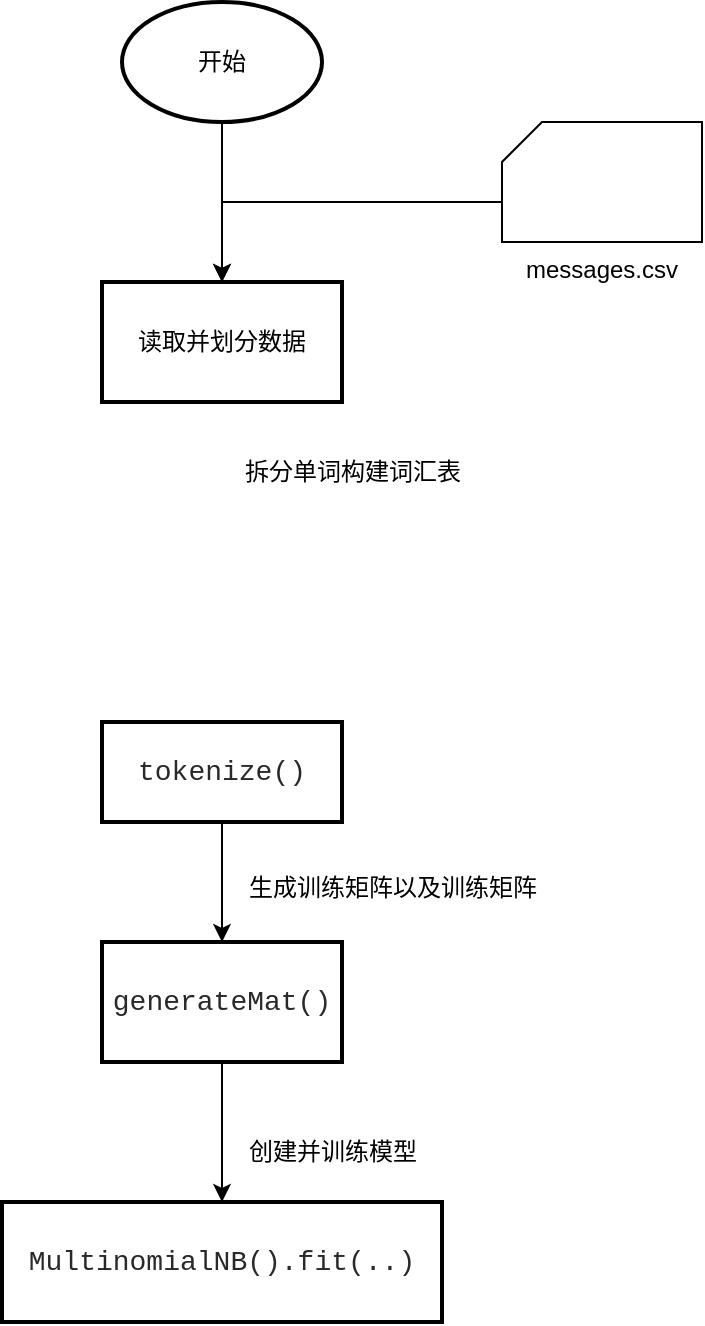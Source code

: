 <mxfile version="21.3.6" type="github">
  <diagram id="C5RBs43oDa-KdzZeNtuy" name="Page-1">
    <mxGraphModel dx="1259" dy="742" grid="1" gridSize="10" guides="1" tooltips="1" connect="1" arrows="1" fold="1" page="1" pageScale="1" pageWidth="827" pageHeight="1169" math="0" shadow="0">
      <root>
        <mxCell id="WIyWlLk6GJQsqaUBKTNV-0" />
        <mxCell id="WIyWlLk6GJQsqaUBKTNV-1" parent="WIyWlLk6GJQsqaUBKTNV-0" />
        <mxCell id="rzdoh57jN-hRhDhTZi82-3" value="" style="edgeStyle=orthogonalEdgeStyle;rounded=0;orthogonalLoop=1;jettySize=auto;html=1;" edge="1" parent="WIyWlLk6GJQsqaUBKTNV-1" source="rzdoh57jN-hRhDhTZi82-0" target="rzdoh57jN-hRhDhTZi82-2">
          <mxGeometry relative="1" as="geometry" />
        </mxCell>
        <mxCell id="rzdoh57jN-hRhDhTZi82-0" value="开始" style="strokeWidth=2;html=1;shape=mxgraph.flowchart.start_1;whiteSpace=wrap;" vertex="1" parent="WIyWlLk6GJQsqaUBKTNV-1">
          <mxGeometry x="350" y="90" width="100" height="60" as="geometry" />
        </mxCell>
        <mxCell id="rzdoh57jN-hRhDhTZi82-6" style="edgeStyle=orthogonalEdgeStyle;rounded=0;orthogonalLoop=1;jettySize=auto;html=1;exitX=0;exitY=0;exitDx=0;exitDy=40;exitPerimeter=0;entryX=0.5;entryY=0;entryDx=0;entryDy=0;" edge="1" parent="WIyWlLk6GJQsqaUBKTNV-1" source="rzdoh57jN-hRhDhTZi82-1" target="rzdoh57jN-hRhDhTZi82-2">
          <mxGeometry relative="1" as="geometry" />
        </mxCell>
        <UserObject label="messages.csv" link="messages.csv" id="rzdoh57jN-hRhDhTZi82-1">
          <mxCell style="verticalLabelPosition=bottom;verticalAlign=top;html=1;shape=card;whiteSpace=wrap;size=20;arcSize=12;" vertex="1" parent="WIyWlLk6GJQsqaUBKTNV-1">
            <mxGeometry x="540" y="150" width="100" height="60" as="geometry" />
          </mxCell>
        </UserObject>
        <mxCell id="rzdoh57jN-hRhDhTZi82-2" value="读取并划分数据" style="whiteSpace=wrap;html=1;strokeWidth=2;" vertex="1" parent="WIyWlLk6GJQsqaUBKTNV-1">
          <mxGeometry x="340" y="230" width="120" height="60" as="geometry" />
        </mxCell>
        <mxCell id="rzdoh57jN-hRhDhTZi82-10" value="" style="edgeStyle=orthogonalEdgeStyle;rounded=0;orthogonalLoop=1;jettySize=auto;html=1;" edge="1" parent="WIyWlLk6GJQsqaUBKTNV-1" source="rzdoh57jN-hRhDhTZi82-4" target="rzdoh57jN-hRhDhTZi82-9">
          <mxGeometry relative="1" as="geometry" />
        </mxCell>
        <mxCell id="rzdoh57jN-hRhDhTZi82-4" value="&lt;div style=&quot;color: rgb(41, 41, 41); background-color: rgb(255, 255, 255); font-family: Consolas, &amp;quot;Courier New&amp;quot;, monospace; line-height: 27px;&quot;&gt;&lt;font style=&quot;font-size: 14px;&quot;&gt;tokenize()&lt;/font&gt;&lt;/div&gt;" style="whiteSpace=wrap;html=1;strokeWidth=2;" vertex="1" parent="WIyWlLk6GJQsqaUBKTNV-1">
          <mxGeometry x="340" y="450" width="120" height="50" as="geometry" />
        </mxCell>
        <mxCell id="rzdoh57jN-hRhDhTZi82-8" value="拆分单词构建词汇表" style="text;html=1;align=center;verticalAlign=middle;resizable=0;points=[];autosize=1;strokeColor=none;fillColor=none;" vertex="1" parent="WIyWlLk6GJQsqaUBKTNV-1">
          <mxGeometry x="400" y="310" width="130" height="30" as="geometry" />
        </mxCell>
        <mxCell id="rzdoh57jN-hRhDhTZi82-13" value="" style="edgeStyle=orthogonalEdgeStyle;rounded=0;orthogonalLoop=1;jettySize=auto;html=1;" edge="1" parent="WIyWlLk6GJQsqaUBKTNV-1" source="rzdoh57jN-hRhDhTZi82-9" target="rzdoh57jN-hRhDhTZi82-12">
          <mxGeometry relative="1" as="geometry" />
        </mxCell>
        <mxCell id="rzdoh57jN-hRhDhTZi82-9" value="&lt;div style=&quot;color: rgb(41, 41, 41); background-color: rgb(255, 255, 255); font-family: Consolas, &amp;quot;Courier New&amp;quot;, monospace; line-height: 27px;&quot;&gt;&lt;font style=&quot;font-size: 14px;&quot;&gt;generateMat()&lt;/font&gt;&lt;/div&gt;" style="whiteSpace=wrap;html=1;strokeWidth=2;" vertex="1" parent="WIyWlLk6GJQsqaUBKTNV-1">
          <mxGeometry x="340" y="560" width="120" height="60" as="geometry" />
        </mxCell>
        <mxCell id="rzdoh57jN-hRhDhTZi82-11" value="生成训练矩阵以及训练矩阵" style="text;html=1;align=center;verticalAlign=middle;resizable=0;points=[];autosize=1;strokeColor=none;fillColor=none;" vertex="1" parent="WIyWlLk6GJQsqaUBKTNV-1">
          <mxGeometry x="400" y="518" width="170" height="30" as="geometry" />
        </mxCell>
        <mxCell id="rzdoh57jN-hRhDhTZi82-12" value="&lt;div style=&quot;color: rgb(41, 41, 41); background-color: rgb(255, 255, 255); font-family: Consolas, &amp;quot;Courier New&amp;quot;, monospace; line-height: 27px;&quot;&gt;&lt;font style=&quot;font-size: 14px;&quot;&gt;MultinomialNB().fit(..)&lt;/font&gt;&lt;/div&gt;" style="whiteSpace=wrap;html=1;strokeWidth=2;" vertex="1" parent="WIyWlLk6GJQsqaUBKTNV-1">
          <mxGeometry x="290" y="690" width="220" height="60" as="geometry" />
        </mxCell>
        <mxCell id="rzdoh57jN-hRhDhTZi82-14" value="创建并训练模型" style="text;html=1;align=center;verticalAlign=middle;resizable=0;points=[];autosize=1;strokeColor=none;fillColor=none;" vertex="1" parent="WIyWlLk6GJQsqaUBKTNV-1">
          <mxGeometry x="400" y="650" width="110" height="30" as="geometry" />
        </mxCell>
      </root>
    </mxGraphModel>
  </diagram>
</mxfile>
